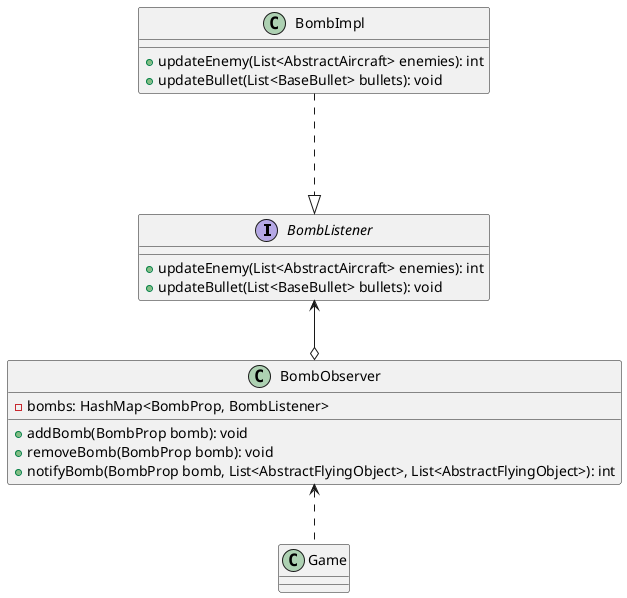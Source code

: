 @startuml
'https://plantuml.com/class-diagram

interface BombListener {
    + updateEnemy(List<AbstractAircraft> enemies): int
    + updateBullet(List<BaseBullet> bullets): void
}

class BombImpl {
    + updateEnemy(List<AbstractAircraft> enemies): int
    + updateBullet(List<BaseBullet> bullets): void
}

class BombObserver {
    - bombs: HashMap<BombProp, BombListener>
    + addBomb(BombProp bomb): void
    + removeBomb(BombProp bomb): void
    + notifyBomb(BombProp bomb, List<AbstractFlyingObject>, List<AbstractFlyingObject>): int
}

class Game {
}

BombObserver <.- Game
BombListener <--o BombObserver
BombImpl -.-|> BombListener


@enduml
